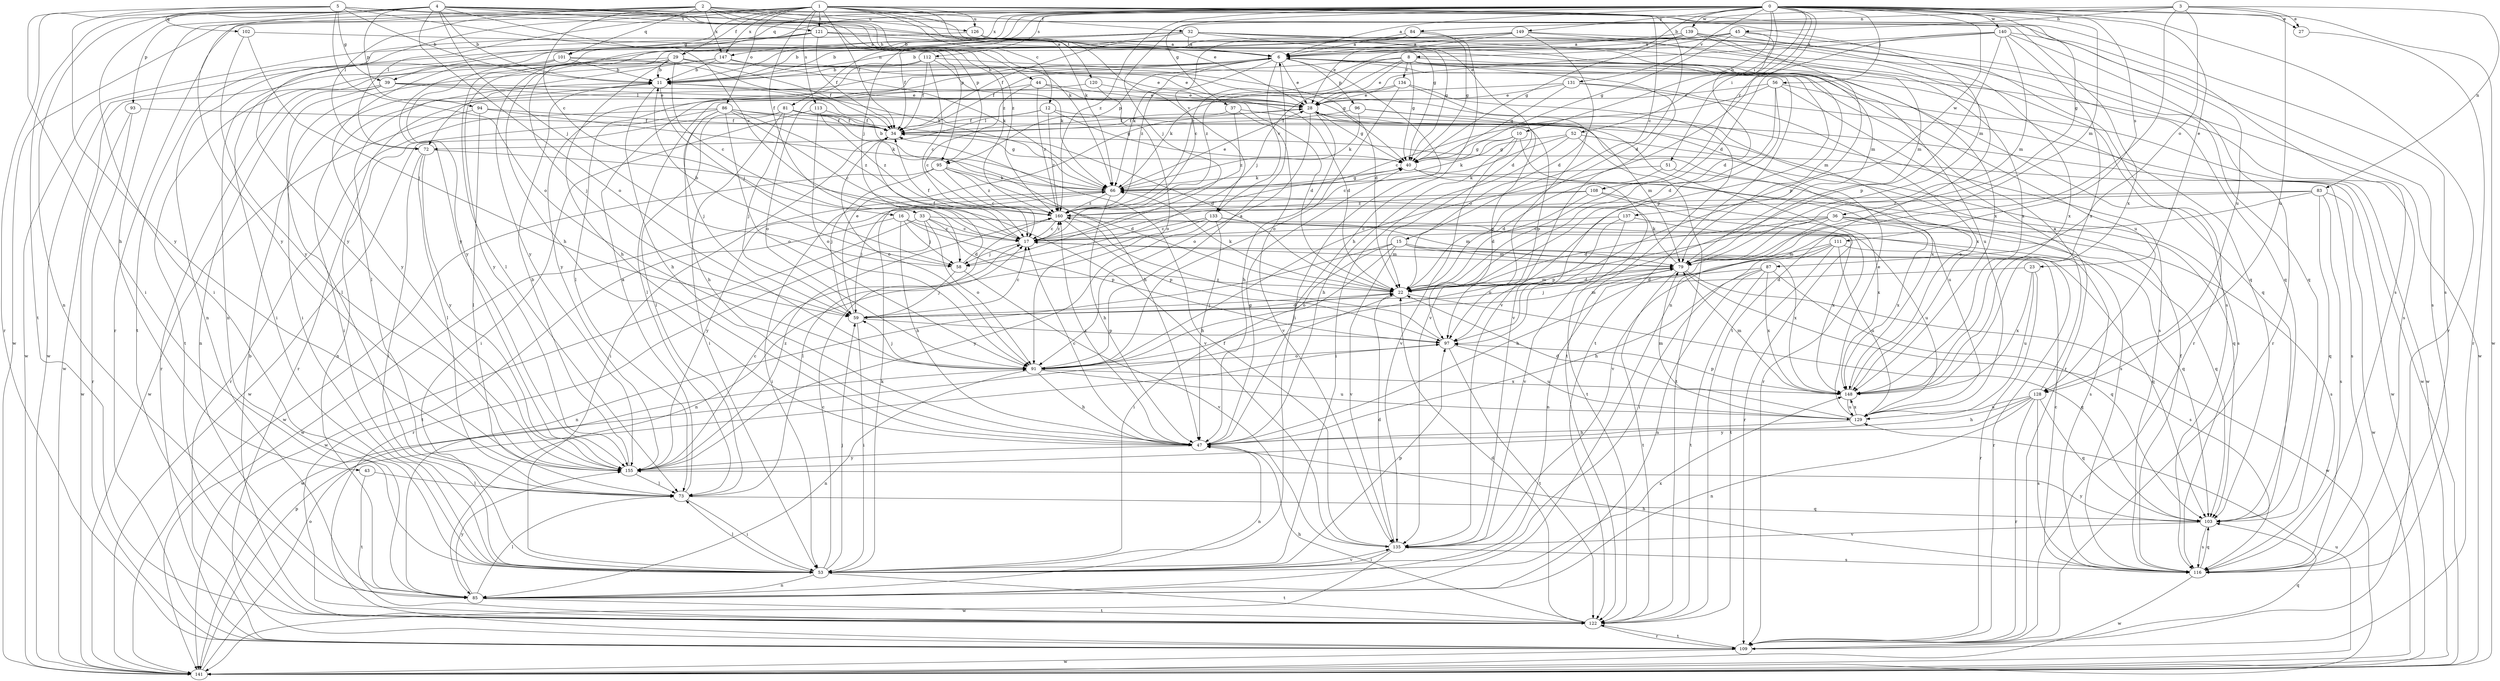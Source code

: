 strict digraph  {
0;
1;
2;
3;
4;
5;
6;
8;
10;
11;
12;
15;
16;
17;
22;
23;
27;
28;
29;
32;
33;
34;
36;
37;
39;
40;
43;
44;
45;
47;
51;
52;
53;
56;
58;
59;
66;
72;
73;
79;
81;
83;
84;
85;
86;
87;
91;
93;
94;
95;
96;
97;
101;
102;
103;
108;
109;
111;
112;
113;
116;
120;
121;
122;
126;
128;
129;
131;
133;
134;
135;
137;
139;
140;
141;
147;
148;
149;
155;
160;
0 -> 6  [label=a];
0 -> 8  [label=b];
0 -> 10  [label=b];
0 -> 11  [label=b];
0 -> 22  [label=d];
0 -> 23  [label=e];
0 -> 27  [label=e];
0 -> 36  [label=g];
0 -> 37  [label=g];
0 -> 51  [label=i];
0 -> 52  [label=i];
0 -> 56  [label=j];
0 -> 58  [label=j];
0 -> 79  [label=m];
0 -> 81  [label=n];
0 -> 101  [label=q];
0 -> 108  [label=r];
0 -> 109  [label=r];
0 -> 111  [label=s];
0 -> 112  [label=s];
0 -> 131  [label=v];
0 -> 137  [label=w];
0 -> 139  [label=w];
0 -> 140  [label=w];
0 -> 141  [label=w];
0 -> 147  [label=x];
0 -> 149  [label=y];
0 -> 155  [label=y];
0 -> 160  [label=z];
1 -> 12  [label=c];
1 -> 15  [label=c];
1 -> 22  [label=d];
1 -> 29  [label=f];
1 -> 32  [label=f];
1 -> 33  [label=f];
1 -> 34  [label=f];
1 -> 39  [label=g];
1 -> 66  [label=k];
1 -> 72  [label=l];
1 -> 86  [label=o];
1 -> 109  [label=r];
1 -> 113  [label=s];
1 -> 116  [label=s];
1 -> 120  [label=t];
1 -> 121  [label=t];
1 -> 126  [label=u];
1 -> 133  [label=v];
1 -> 141  [label=w];
1 -> 147  [label=x];
1 -> 155  [label=y];
2 -> 16  [label=c];
2 -> 43  [label=h];
2 -> 44  [label=h];
2 -> 66  [label=k];
2 -> 72  [label=l];
2 -> 79  [label=m];
2 -> 93  [label=p];
2 -> 101  [label=q];
2 -> 126  [label=u];
2 -> 147  [label=x];
2 -> 160  [label=z];
3 -> 27  [label=e];
3 -> 45  [label=h];
3 -> 58  [label=j];
3 -> 83  [label=n];
3 -> 84  [label=n];
3 -> 85  [label=n];
3 -> 87  [label=o];
3 -> 128  [label=u];
4 -> 11  [label=b];
4 -> 17  [label=c];
4 -> 28  [label=e];
4 -> 53  [label=i];
4 -> 58  [label=j];
4 -> 85  [label=n];
4 -> 91  [label=o];
4 -> 94  [label=p];
4 -> 95  [label=p];
4 -> 109  [label=r];
4 -> 116  [label=s];
4 -> 121  [label=t];
4 -> 122  [label=t];
4 -> 128  [label=u];
4 -> 155  [label=y];
4 -> 160  [label=z];
5 -> 11  [label=b];
5 -> 39  [label=g];
5 -> 40  [label=g];
5 -> 53  [label=i];
5 -> 91  [label=o];
5 -> 95  [label=p];
5 -> 102  [label=q];
5 -> 148  [label=x];
5 -> 155  [label=y];
6 -> 11  [label=b];
6 -> 28  [label=e];
6 -> 53  [label=i];
6 -> 66  [label=k];
6 -> 72  [label=l];
6 -> 95  [label=p];
6 -> 96  [label=p];
6 -> 97  [label=p];
6 -> 103  [label=q];
6 -> 116  [label=s];
6 -> 128  [label=u];
6 -> 133  [label=v];
6 -> 155  [label=y];
6 -> 160  [label=z];
8 -> 28  [label=e];
8 -> 34  [label=f];
8 -> 40  [label=g];
8 -> 58  [label=j];
8 -> 79  [label=m];
8 -> 129  [label=u];
8 -> 134  [label=v];
8 -> 135  [label=v];
8 -> 160  [label=z];
10 -> 40  [label=g];
10 -> 47  [label=h];
10 -> 66  [label=k];
10 -> 129  [label=u];
10 -> 135  [label=v];
11 -> 28  [label=e];
11 -> 47  [label=h];
11 -> 53  [label=i];
11 -> 58  [label=j];
12 -> 34  [label=f];
12 -> 40  [label=g];
12 -> 72  [label=l];
12 -> 116  [label=s];
12 -> 160  [label=z];
15 -> 53  [label=i];
15 -> 79  [label=m];
15 -> 85  [label=n];
15 -> 91  [label=o];
15 -> 103  [label=q];
15 -> 135  [label=v];
15 -> 148  [label=x];
16 -> 17  [label=c];
16 -> 47  [label=h];
16 -> 58  [label=j];
16 -> 97  [label=p];
16 -> 122  [label=t];
17 -> 34  [label=f];
17 -> 58  [label=j];
17 -> 79  [label=m];
17 -> 160  [label=z];
22 -> 59  [label=j];
22 -> 66  [label=k];
22 -> 79  [label=m];
22 -> 103  [label=q];
22 -> 141  [label=w];
23 -> 22  [label=d];
23 -> 109  [label=r];
23 -> 129  [label=u];
23 -> 148  [label=x];
27 -> 109  [label=r];
28 -> 34  [label=f];
28 -> 40  [label=g];
28 -> 47  [label=h];
28 -> 91  [label=o];
28 -> 109  [label=r];
29 -> 11  [label=b];
29 -> 17  [label=c];
29 -> 28  [label=e];
29 -> 34  [label=f];
29 -> 40  [label=g];
29 -> 47  [label=h];
29 -> 59  [label=j];
29 -> 122  [label=t];
29 -> 155  [label=y];
32 -> 6  [label=a];
32 -> 11  [label=b];
32 -> 22  [label=d];
32 -> 34  [label=f];
32 -> 40  [label=g];
32 -> 103  [label=q];
32 -> 116  [label=s];
32 -> 141  [label=w];
32 -> 148  [label=x];
32 -> 155  [label=y];
33 -> 17  [label=c];
33 -> 22  [label=d];
33 -> 91  [label=o];
33 -> 103  [label=q];
33 -> 109  [label=r];
33 -> 141  [label=w];
34 -> 40  [label=g];
34 -> 53  [label=i];
34 -> 91  [label=o];
36 -> 17  [label=c];
36 -> 22  [label=d];
36 -> 85  [label=n];
36 -> 91  [label=o];
36 -> 103  [label=q];
36 -> 116  [label=s];
36 -> 148  [label=x];
37 -> 34  [label=f];
37 -> 97  [label=p];
37 -> 135  [label=v];
37 -> 160  [label=z];
39 -> 22  [label=d];
39 -> 28  [label=e];
39 -> 73  [label=l];
39 -> 85  [label=n];
39 -> 109  [label=r];
39 -> 116  [label=s];
40 -> 66  [label=k];
40 -> 103  [label=q];
40 -> 122  [label=t];
43 -> 73  [label=l];
43 -> 122  [label=t];
44 -> 17  [label=c];
44 -> 22  [label=d];
44 -> 28  [label=e];
44 -> 91  [label=o];
44 -> 160  [label=z];
45 -> 6  [label=a];
45 -> 11  [label=b];
45 -> 22  [label=d];
45 -> 40  [label=g];
45 -> 109  [label=r];
45 -> 141  [label=w];
45 -> 160  [label=z];
47 -> 17  [label=c];
47 -> 40  [label=g];
47 -> 85  [label=n];
47 -> 155  [label=y];
47 -> 160  [label=z];
51 -> 22  [label=d];
51 -> 66  [label=k];
51 -> 116  [label=s];
52 -> 17  [label=c];
52 -> 40  [label=g];
52 -> 53  [label=i];
52 -> 116  [label=s];
52 -> 122  [label=t];
53 -> 17  [label=c];
53 -> 59  [label=j];
53 -> 66  [label=k];
53 -> 73  [label=l];
53 -> 85  [label=n];
53 -> 97  [label=p];
53 -> 122  [label=t];
53 -> 135  [label=v];
53 -> 148  [label=x];
56 -> 17  [label=c];
56 -> 22  [label=d];
56 -> 28  [label=e];
56 -> 109  [label=r];
56 -> 135  [label=v];
56 -> 141  [label=w];
58 -> 11  [label=b];
58 -> 34  [label=f];
58 -> 59  [label=j];
58 -> 135  [label=v];
59 -> 17  [label=c];
59 -> 22  [label=d];
59 -> 28  [label=e];
59 -> 53  [label=i];
59 -> 79  [label=m];
59 -> 97  [label=p];
66 -> 11  [label=b];
66 -> 28  [label=e];
66 -> 40  [label=g];
66 -> 47  [label=h];
66 -> 53  [label=i];
66 -> 141  [label=w];
66 -> 160  [label=z];
72 -> 53  [label=i];
72 -> 73  [label=l];
72 -> 135  [label=v];
72 -> 155  [label=y];
73 -> 6  [label=a];
73 -> 53  [label=i];
73 -> 103  [label=q];
79 -> 22  [label=d];
79 -> 59  [label=j];
79 -> 66  [label=k];
79 -> 116  [label=s];
79 -> 122  [label=t];
79 -> 141  [label=w];
81 -> 22  [label=d];
81 -> 34  [label=f];
81 -> 47  [label=h];
81 -> 53  [label=i];
81 -> 59  [label=j];
81 -> 73  [label=l];
81 -> 97  [label=p];
81 -> 141  [label=w];
83 -> 103  [label=q];
83 -> 116  [label=s];
83 -> 135  [label=v];
83 -> 141  [label=w];
83 -> 155  [label=y];
83 -> 160  [label=z];
84 -> 6  [label=a];
84 -> 17  [label=c];
84 -> 34  [label=f];
84 -> 40  [label=g];
84 -> 47  [label=h];
85 -> 73  [label=l];
85 -> 122  [label=t];
85 -> 155  [label=y];
86 -> 17  [label=c];
86 -> 34  [label=f];
86 -> 47  [label=h];
86 -> 59  [label=j];
86 -> 85  [label=n];
86 -> 91  [label=o];
86 -> 109  [label=r];
86 -> 148  [label=x];
86 -> 160  [label=z];
87 -> 22  [label=d];
87 -> 47  [label=h];
87 -> 85  [label=n];
87 -> 103  [label=q];
87 -> 122  [label=t];
87 -> 148  [label=x];
91 -> 6  [label=a];
91 -> 47  [label=h];
91 -> 59  [label=j];
91 -> 85  [label=n];
91 -> 129  [label=u];
91 -> 148  [label=x];
93 -> 34  [label=f];
93 -> 109  [label=r];
93 -> 141  [label=w];
94 -> 34  [label=f];
94 -> 66  [label=k];
94 -> 73  [label=l];
94 -> 141  [label=w];
95 -> 17  [label=c];
95 -> 22  [label=d];
95 -> 59  [label=j];
95 -> 66  [label=k];
95 -> 141  [label=w];
95 -> 160  [label=z];
96 -> 34  [label=f];
96 -> 66  [label=k];
96 -> 79  [label=m];
96 -> 141  [label=w];
97 -> 91  [label=o];
97 -> 122  [label=t];
97 -> 129  [label=u];
97 -> 160  [label=z];
101 -> 11  [label=b];
101 -> 28  [label=e];
101 -> 53  [label=i];
101 -> 66  [label=k];
101 -> 141  [label=w];
101 -> 155  [label=y];
102 -> 6  [label=a];
102 -> 59  [label=j];
102 -> 155  [label=y];
103 -> 116  [label=s];
103 -> 135  [label=v];
103 -> 155  [label=y];
108 -> 22  [label=d];
108 -> 59  [label=j];
108 -> 109  [label=r];
108 -> 148  [label=x];
108 -> 160  [label=z];
109 -> 103  [label=q];
109 -> 122  [label=t];
109 -> 141  [label=w];
111 -> 47  [label=h];
111 -> 53  [label=i];
111 -> 79  [label=m];
111 -> 109  [label=r];
111 -> 122  [label=t];
111 -> 129  [label=u];
112 -> 11  [label=b];
112 -> 17  [label=c];
112 -> 34  [label=f];
112 -> 66  [label=k];
112 -> 73  [label=l];
112 -> 122  [label=t];
113 -> 34  [label=f];
113 -> 53  [label=i];
113 -> 91  [label=o];
113 -> 160  [label=z];
116 -> 17  [label=c];
116 -> 34  [label=f];
116 -> 47  [label=h];
116 -> 103  [label=q];
116 -> 141  [label=w];
120 -> 28  [label=e];
120 -> 91  [label=o];
120 -> 109  [label=r];
121 -> 6  [label=a];
121 -> 34  [label=f];
121 -> 47  [label=h];
121 -> 79  [label=m];
121 -> 85  [label=n];
121 -> 103  [label=q];
121 -> 122  [label=t];
122 -> 11  [label=b];
122 -> 22  [label=d];
122 -> 47  [label=h];
122 -> 109  [label=r];
126 -> 6  [label=a];
126 -> 141  [label=w];
126 -> 148  [label=x];
128 -> 6  [label=a];
128 -> 47  [label=h];
128 -> 85  [label=n];
128 -> 103  [label=q];
128 -> 109  [label=r];
128 -> 116  [label=s];
128 -> 129  [label=u];
128 -> 155  [label=y];
129 -> 22  [label=d];
129 -> 28  [label=e];
129 -> 47  [label=h];
129 -> 79  [label=m];
129 -> 148  [label=x];
131 -> 28  [label=e];
131 -> 40  [label=g];
131 -> 73  [label=l];
131 -> 141  [label=w];
131 -> 148  [label=x];
133 -> 17  [label=c];
133 -> 47  [label=h];
133 -> 79  [label=m];
133 -> 85  [label=n];
133 -> 148  [label=x];
133 -> 155  [label=y];
134 -> 28  [label=e];
134 -> 66  [label=k];
134 -> 91  [label=o];
134 -> 122  [label=t];
134 -> 135  [label=v];
135 -> 22  [label=d];
135 -> 34  [label=f];
135 -> 53  [label=i];
135 -> 116  [label=s];
135 -> 141  [label=w];
137 -> 17  [label=c];
137 -> 97  [label=p];
137 -> 129  [label=u];
137 -> 135  [label=v];
139 -> 6  [label=a];
139 -> 40  [label=g];
139 -> 85  [label=n];
139 -> 97  [label=p];
139 -> 103  [label=q];
139 -> 122  [label=t];
139 -> 155  [label=y];
140 -> 6  [label=a];
140 -> 28  [label=e];
140 -> 79  [label=m];
140 -> 91  [label=o];
140 -> 97  [label=p];
140 -> 109  [label=r];
140 -> 116  [label=s];
140 -> 148  [label=x];
141 -> 91  [label=o];
141 -> 97  [label=p];
141 -> 129  [label=u];
147 -> 11  [label=b];
147 -> 22  [label=d];
147 -> 53  [label=i];
147 -> 66  [label=k];
147 -> 73  [label=l];
148 -> 28  [label=e];
148 -> 79  [label=m];
148 -> 97  [label=p];
148 -> 129  [label=u];
149 -> 6  [label=a];
149 -> 11  [label=b];
149 -> 22  [label=d];
149 -> 28  [label=e];
149 -> 73  [label=l];
149 -> 79  [label=m];
149 -> 148  [label=x];
155 -> 11  [label=b];
155 -> 17  [label=c];
155 -> 73  [label=l];
155 -> 160  [label=z];
160 -> 17  [label=c];
160 -> 73  [label=l];
160 -> 97  [label=p];
160 -> 116  [label=s];
}
